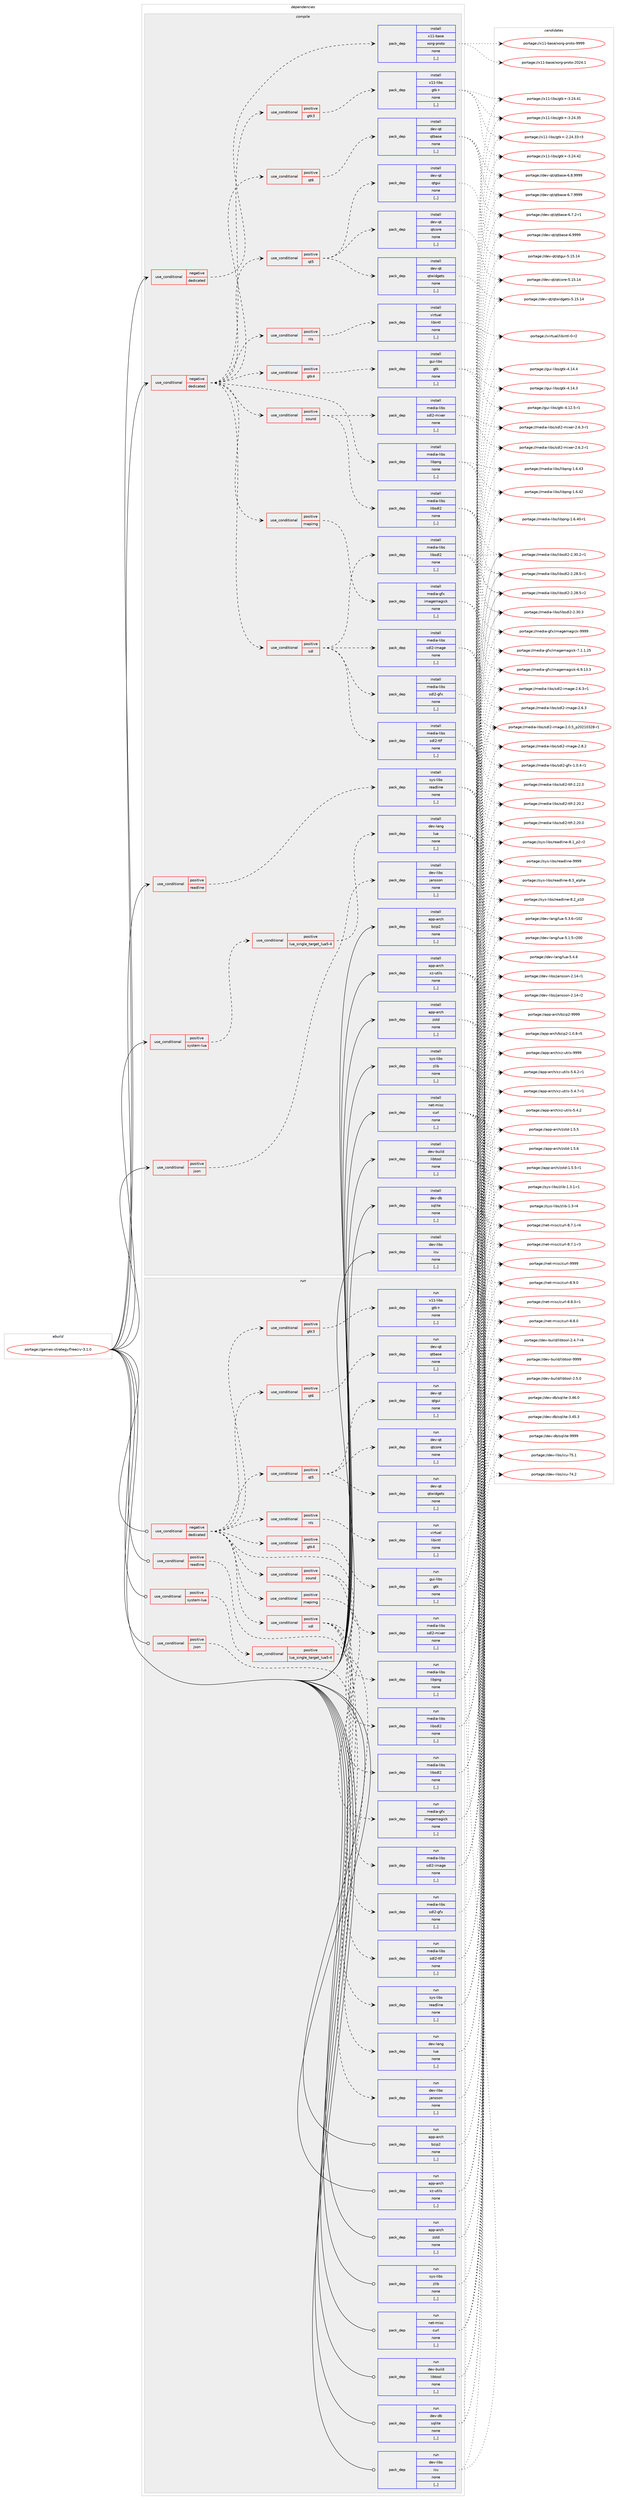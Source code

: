 digraph prolog {

# *************
# Graph options
# *************

newrank=true;
concentrate=true;
compound=true;
graph [rankdir=LR,fontname=Helvetica,fontsize=10,ranksep=1.5];#, ranksep=2.5, nodesep=0.2];
edge  [arrowhead=vee];
node  [fontname=Helvetica,fontsize=10];

# **********
# The ebuild
# **********

subgraph cluster_leftcol {
color=gray;
label=<<i>ebuild</i>>;
id [label="portage://games-strategy/freeciv-3.1.0", color=red, width=4, href="../games-strategy/freeciv-3.1.0.svg"];
}

# ****************
# The dependencies
# ****************

subgraph cluster_midcol {
color=gray;
label=<<i>dependencies</i>>;
subgraph cluster_compile {
fillcolor="#eeeeee";
style=filled;
label=<<i>compile</i>>;
subgraph cond64784 {
dependency234282 [label=<<TABLE BORDER="0" CELLBORDER="1" CELLSPACING="0" CELLPADDING="4"><TR><TD ROWSPAN="3" CELLPADDING="10">use_conditional</TD></TR><TR><TD>negative</TD></TR><TR><TD>dedicated</TD></TR></TABLE>>, shape=none, color=red];
subgraph pack167976 {
dependency234283 [label=<<TABLE BORDER="0" CELLBORDER="1" CELLSPACING="0" CELLPADDING="4" WIDTH="220"><TR><TD ROWSPAN="6" CELLPADDING="30">pack_dep</TD></TR><TR><TD WIDTH="110">install</TD></TR><TR><TD>media-libs</TD></TR><TR><TD>libpng</TD></TR><TR><TD>none</TD></TR><TR><TD>[,,]</TD></TR></TABLE>>, shape=none, color=blue];
}
dependency234282:e -> dependency234283:w [weight=20,style="dashed",arrowhead="vee"];
subgraph cond64785 {
dependency234284 [label=<<TABLE BORDER="0" CELLBORDER="1" CELLSPACING="0" CELLPADDING="4"><TR><TD ROWSPAN="3" CELLPADDING="10">use_conditional</TD></TR><TR><TD>positive</TD></TR><TR><TD>gtk3</TD></TR></TABLE>>, shape=none, color=red];
subgraph pack167977 {
dependency234285 [label=<<TABLE BORDER="0" CELLBORDER="1" CELLSPACING="0" CELLPADDING="4" WIDTH="220"><TR><TD ROWSPAN="6" CELLPADDING="30">pack_dep</TD></TR><TR><TD WIDTH="110">install</TD></TR><TR><TD>x11-libs</TD></TR><TR><TD>gtk+</TD></TR><TR><TD>none</TD></TR><TR><TD>[,,]</TD></TR></TABLE>>, shape=none, color=blue];
}
dependency234284:e -> dependency234285:w [weight=20,style="dashed",arrowhead="vee"];
}
dependency234282:e -> dependency234284:w [weight=20,style="dashed",arrowhead="vee"];
subgraph cond64786 {
dependency234286 [label=<<TABLE BORDER="0" CELLBORDER="1" CELLSPACING="0" CELLPADDING="4"><TR><TD ROWSPAN="3" CELLPADDING="10">use_conditional</TD></TR><TR><TD>positive</TD></TR><TR><TD>gtk4</TD></TR></TABLE>>, shape=none, color=red];
subgraph pack167978 {
dependency234287 [label=<<TABLE BORDER="0" CELLBORDER="1" CELLSPACING="0" CELLPADDING="4" WIDTH="220"><TR><TD ROWSPAN="6" CELLPADDING="30">pack_dep</TD></TR><TR><TD WIDTH="110">install</TD></TR><TR><TD>gui-libs</TD></TR><TR><TD>gtk</TD></TR><TR><TD>none</TD></TR><TR><TD>[,,]</TD></TR></TABLE>>, shape=none, color=blue];
}
dependency234286:e -> dependency234287:w [weight=20,style="dashed",arrowhead="vee"];
}
dependency234282:e -> dependency234286:w [weight=20,style="dashed",arrowhead="vee"];
subgraph cond64787 {
dependency234288 [label=<<TABLE BORDER="0" CELLBORDER="1" CELLSPACING="0" CELLPADDING="4"><TR><TD ROWSPAN="3" CELLPADDING="10">use_conditional</TD></TR><TR><TD>positive</TD></TR><TR><TD>mapimg</TD></TR></TABLE>>, shape=none, color=red];
subgraph pack167979 {
dependency234289 [label=<<TABLE BORDER="0" CELLBORDER="1" CELLSPACING="0" CELLPADDING="4" WIDTH="220"><TR><TD ROWSPAN="6" CELLPADDING="30">pack_dep</TD></TR><TR><TD WIDTH="110">install</TD></TR><TR><TD>media-gfx</TD></TR><TR><TD>imagemagick</TD></TR><TR><TD>none</TD></TR><TR><TD>[,,]</TD></TR></TABLE>>, shape=none, color=blue];
}
dependency234288:e -> dependency234289:w [weight=20,style="dashed",arrowhead="vee"];
}
dependency234282:e -> dependency234288:w [weight=20,style="dashed",arrowhead="vee"];
subgraph cond64788 {
dependency234290 [label=<<TABLE BORDER="0" CELLBORDER="1" CELLSPACING="0" CELLPADDING="4"><TR><TD ROWSPAN="3" CELLPADDING="10">use_conditional</TD></TR><TR><TD>positive</TD></TR><TR><TD>nls</TD></TR></TABLE>>, shape=none, color=red];
subgraph pack167980 {
dependency234291 [label=<<TABLE BORDER="0" CELLBORDER="1" CELLSPACING="0" CELLPADDING="4" WIDTH="220"><TR><TD ROWSPAN="6" CELLPADDING="30">pack_dep</TD></TR><TR><TD WIDTH="110">install</TD></TR><TR><TD>virtual</TD></TR><TR><TD>libintl</TD></TR><TR><TD>none</TD></TR><TR><TD>[,,]</TD></TR></TABLE>>, shape=none, color=blue];
}
dependency234290:e -> dependency234291:w [weight=20,style="dashed",arrowhead="vee"];
}
dependency234282:e -> dependency234290:w [weight=20,style="dashed",arrowhead="vee"];
subgraph cond64789 {
dependency234292 [label=<<TABLE BORDER="0" CELLBORDER="1" CELLSPACING="0" CELLPADDING="4"><TR><TD ROWSPAN="3" CELLPADDING="10">use_conditional</TD></TR><TR><TD>positive</TD></TR><TR><TD>qt5</TD></TR></TABLE>>, shape=none, color=red];
subgraph pack167981 {
dependency234293 [label=<<TABLE BORDER="0" CELLBORDER="1" CELLSPACING="0" CELLPADDING="4" WIDTH="220"><TR><TD ROWSPAN="6" CELLPADDING="30">pack_dep</TD></TR><TR><TD WIDTH="110">install</TD></TR><TR><TD>dev-qt</TD></TR><TR><TD>qtcore</TD></TR><TR><TD>none</TD></TR><TR><TD>[,,]</TD></TR></TABLE>>, shape=none, color=blue];
}
dependency234292:e -> dependency234293:w [weight=20,style="dashed",arrowhead="vee"];
subgraph pack167982 {
dependency234294 [label=<<TABLE BORDER="0" CELLBORDER="1" CELLSPACING="0" CELLPADDING="4" WIDTH="220"><TR><TD ROWSPAN="6" CELLPADDING="30">pack_dep</TD></TR><TR><TD WIDTH="110">install</TD></TR><TR><TD>dev-qt</TD></TR><TR><TD>qtgui</TD></TR><TR><TD>none</TD></TR><TR><TD>[,,]</TD></TR></TABLE>>, shape=none, color=blue];
}
dependency234292:e -> dependency234294:w [weight=20,style="dashed",arrowhead="vee"];
subgraph pack167983 {
dependency234295 [label=<<TABLE BORDER="0" CELLBORDER="1" CELLSPACING="0" CELLPADDING="4" WIDTH="220"><TR><TD ROWSPAN="6" CELLPADDING="30">pack_dep</TD></TR><TR><TD WIDTH="110">install</TD></TR><TR><TD>dev-qt</TD></TR><TR><TD>qtwidgets</TD></TR><TR><TD>none</TD></TR><TR><TD>[,,]</TD></TR></TABLE>>, shape=none, color=blue];
}
dependency234292:e -> dependency234295:w [weight=20,style="dashed",arrowhead="vee"];
}
dependency234282:e -> dependency234292:w [weight=20,style="dashed",arrowhead="vee"];
subgraph cond64790 {
dependency234296 [label=<<TABLE BORDER="0" CELLBORDER="1" CELLSPACING="0" CELLPADDING="4"><TR><TD ROWSPAN="3" CELLPADDING="10">use_conditional</TD></TR><TR><TD>positive</TD></TR><TR><TD>qt6</TD></TR></TABLE>>, shape=none, color=red];
subgraph pack167984 {
dependency234297 [label=<<TABLE BORDER="0" CELLBORDER="1" CELLSPACING="0" CELLPADDING="4" WIDTH="220"><TR><TD ROWSPAN="6" CELLPADDING="30">pack_dep</TD></TR><TR><TD WIDTH="110">install</TD></TR><TR><TD>dev-qt</TD></TR><TR><TD>qtbase</TD></TR><TR><TD>none</TD></TR><TR><TD>[,,]</TD></TR></TABLE>>, shape=none, color=blue];
}
dependency234296:e -> dependency234297:w [weight=20,style="dashed",arrowhead="vee"];
}
dependency234282:e -> dependency234296:w [weight=20,style="dashed",arrowhead="vee"];
subgraph cond64791 {
dependency234298 [label=<<TABLE BORDER="0" CELLBORDER="1" CELLSPACING="0" CELLPADDING="4"><TR><TD ROWSPAN="3" CELLPADDING="10">use_conditional</TD></TR><TR><TD>positive</TD></TR><TR><TD>sdl</TD></TR></TABLE>>, shape=none, color=red];
subgraph pack167985 {
dependency234299 [label=<<TABLE BORDER="0" CELLBORDER="1" CELLSPACING="0" CELLPADDING="4" WIDTH="220"><TR><TD ROWSPAN="6" CELLPADDING="30">pack_dep</TD></TR><TR><TD WIDTH="110">install</TD></TR><TR><TD>media-libs</TD></TR><TR><TD>libsdl2</TD></TR><TR><TD>none</TD></TR><TR><TD>[,,]</TD></TR></TABLE>>, shape=none, color=blue];
}
dependency234298:e -> dependency234299:w [weight=20,style="dashed",arrowhead="vee"];
subgraph pack167986 {
dependency234300 [label=<<TABLE BORDER="0" CELLBORDER="1" CELLSPACING="0" CELLPADDING="4" WIDTH="220"><TR><TD ROWSPAN="6" CELLPADDING="30">pack_dep</TD></TR><TR><TD WIDTH="110">install</TD></TR><TR><TD>media-libs</TD></TR><TR><TD>sdl2-gfx</TD></TR><TR><TD>none</TD></TR><TR><TD>[,,]</TD></TR></TABLE>>, shape=none, color=blue];
}
dependency234298:e -> dependency234300:w [weight=20,style="dashed",arrowhead="vee"];
subgraph pack167987 {
dependency234301 [label=<<TABLE BORDER="0" CELLBORDER="1" CELLSPACING="0" CELLPADDING="4" WIDTH="220"><TR><TD ROWSPAN="6" CELLPADDING="30">pack_dep</TD></TR><TR><TD WIDTH="110">install</TD></TR><TR><TD>media-libs</TD></TR><TR><TD>sdl2-image</TD></TR><TR><TD>none</TD></TR><TR><TD>[,,]</TD></TR></TABLE>>, shape=none, color=blue];
}
dependency234298:e -> dependency234301:w [weight=20,style="dashed",arrowhead="vee"];
subgraph pack167988 {
dependency234302 [label=<<TABLE BORDER="0" CELLBORDER="1" CELLSPACING="0" CELLPADDING="4" WIDTH="220"><TR><TD ROWSPAN="6" CELLPADDING="30">pack_dep</TD></TR><TR><TD WIDTH="110">install</TD></TR><TR><TD>media-libs</TD></TR><TR><TD>sdl2-ttf</TD></TR><TR><TD>none</TD></TR><TR><TD>[,,]</TD></TR></TABLE>>, shape=none, color=blue];
}
dependency234298:e -> dependency234302:w [weight=20,style="dashed",arrowhead="vee"];
}
dependency234282:e -> dependency234298:w [weight=20,style="dashed",arrowhead="vee"];
subgraph cond64792 {
dependency234303 [label=<<TABLE BORDER="0" CELLBORDER="1" CELLSPACING="0" CELLPADDING="4"><TR><TD ROWSPAN="3" CELLPADDING="10">use_conditional</TD></TR><TR><TD>positive</TD></TR><TR><TD>sound</TD></TR></TABLE>>, shape=none, color=red];
subgraph pack167989 {
dependency234304 [label=<<TABLE BORDER="0" CELLBORDER="1" CELLSPACING="0" CELLPADDING="4" WIDTH="220"><TR><TD ROWSPAN="6" CELLPADDING="30">pack_dep</TD></TR><TR><TD WIDTH="110">install</TD></TR><TR><TD>media-libs</TD></TR><TR><TD>libsdl2</TD></TR><TR><TD>none</TD></TR><TR><TD>[,,]</TD></TR></TABLE>>, shape=none, color=blue];
}
dependency234303:e -> dependency234304:w [weight=20,style="dashed",arrowhead="vee"];
subgraph pack167990 {
dependency234305 [label=<<TABLE BORDER="0" CELLBORDER="1" CELLSPACING="0" CELLPADDING="4" WIDTH="220"><TR><TD ROWSPAN="6" CELLPADDING="30">pack_dep</TD></TR><TR><TD WIDTH="110">install</TD></TR><TR><TD>media-libs</TD></TR><TR><TD>sdl2-mixer</TD></TR><TR><TD>none</TD></TR><TR><TD>[,,]</TD></TR></TABLE>>, shape=none, color=blue];
}
dependency234303:e -> dependency234305:w [weight=20,style="dashed",arrowhead="vee"];
}
dependency234282:e -> dependency234303:w [weight=20,style="dashed",arrowhead="vee"];
}
id:e -> dependency234282:w [weight=20,style="solid",arrowhead="vee"];
subgraph cond64793 {
dependency234306 [label=<<TABLE BORDER="0" CELLBORDER="1" CELLSPACING="0" CELLPADDING="4"><TR><TD ROWSPAN="3" CELLPADDING="10">use_conditional</TD></TR><TR><TD>negative</TD></TR><TR><TD>dedicated</TD></TR></TABLE>>, shape=none, color=red];
subgraph pack167991 {
dependency234307 [label=<<TABLE BORDER="0" CELLBORDER="1" CELLSPACING="0" CELLPADDING="4" WIDTH="220"><TR><TD ROWSPAN="6" CELLPADDING="30">pack_dep</TD></TR><TR><TD WIDTH="110">install</TD></TR><TR><TD>x11-base</TD></TR><TR><TD>xorg-proto</TD></TR><TR><TD>none</TD></TR><TR><TD>[,,]</TD></TR></TABLE>>, shape=none, color=blue];
}
dependency234306:e -> dependency234307:w [weight=20,style="dashed",arrowhead="vee"];
}
id:e -> dependency234306:w [weight=20,style="solid",arrowhead="vee"];
subgraph cond64794 {
dependency234308 [label=<<TABLE BORDER="0" CELLBORDER="1" CELLSPACING="0" CELLPADDING="4"><TR><TD ROWSPAN="3" CELLPADDING="10">use_conditional</TD></TR><TR><TD>positive</TD></TR><TR><TD>json</TD></TR></TABLE>>, shape=none, color=red];
subgraph pack167992 {
dependency234309 [label=<<TABLE BORDER="0" CELLBORDER="1" CELLSPACING="0" CELLPADDING="4" WIDTH="220"><TR><TD ROWSPAN="6" CELLPADDING="30">pack_dep</TD></TR><TR><TD WIDTH="110">install</TD></TR><TR><TD>dev-libs</TD></TR><TR><TD>jansson</TD></TR><TR><TD>none</TD></TR><TR><TD>[,,]</TD></TR></TABLE>>, shape=none, color=blue];
}
dependency234308:e -> dependency234309:w [weight=20,style="dashed",arrowhead="vee"];
}
id:e -> dependency234308:w [weight=20,style="solid",arrowhead="vee"];
subgraph cond64795 {
dependency234310 [label=<<TABLE BORDER="0" CELLBORDER="1" CELLSPACING="0" CELLPADDING="4"><TR><TD ROWSPAN="3" CELLPADDING="10">use_conditional</TD></TR><TR><TD>positive</TD></TR><TR><TD>readline</TD></TR></TABLE>>, shape=none, color=red];
subgraph pack167993 {
dependency234311 [label=<<TABLE BORDER="0" CELLBORDER="1" CELLSPACING="0" CELLPADDING="4" WIDTH="220"><TR><TD ROWSPAN="6" CELLPADDING="30">pack_dep</TD></TR><TR><TD WIDTH="110">install</TD></TR><TR><TD>sys-libs</TD></TR><TR><TD>readline</TD></TR><TR><TD>none</TD></TR><TR><TD>[,,]</TD></TR></TABLE>>, shape=none, color=blue];
}
dependency234310:e -> dependency234311:w [weight=20,style="dashed",arrowhead="vee"];
}
id:e -> dependency234310:w [weight=20,style="solid",arrowhead="vee"];
subgraph cond64796 {
dependency234312 [label=<<TABLE BORDER="0" CELLBORDER="1" CELLSPACING="0" CELLPADDING="4"><TR><TD ROWSPAN="3" CELLPADDING="10">use_conditional</TD></TR><TR><TD>positive</TD></TR><TR><TD>system-lua</TD></TR></TABLE>>, shape=none, color=red];
subgraph cond64797 {
dependency234313 [label=<<TABLE BORDER="0" CELLBORDER="1" CELLSPACING="0" CELLPADDING="4"><TR><TD ROWSPAN="3" CELLPADDING="10">use_conditional</TD></TR><TR><TD>positive</TD></TR><TR><TD>lua_single_target_lua5-4</TD></TR></TABLE>>, shape=none, color=red];
subgraph pack167994 {
dependency234314 [label=<<TABLE BORDER="0" CELLBORDER="1" CELLSPACING="0" CELLPADDING="4" WIDTH="220"><TR><TD ROWSPAN="6" CELLPADDING="30">pack_dep</TD></TR><TR><TD WIDTH="110">install</TD></TR><TR><TD>dev-lang</TD></TR><TR><TD>lua</TD></TR><TR><TD>none</TD></TR><TR><TD>[,,]</TD></TR></TABLE>>, shape=none, color=blue];
}
dependency234313:e -> dependency234314:w [weight=20,style="dashed",arrowhead="vee"];
}
dependency234312:e -> dependency234313:w [weight=20,style="dashed",arrowhead="vee"];
}
id:e -> dependency234312:w [weight=20,style="solid",arrowhead="vee"];
subgraph pack167995 {
dependency234315 [label=<<TABLE BORDER="0" CELLBORDER="1" CELLSPACING="0" CELLPADDING="4" WIDTH="220"><TR><TD ROWSPAN="6" CELLPADDING="30">pack_dep</TD></TR><TR><TD WIDTH="110">install</TD></TR><TR><TD>app-arch</TD></TR><TR><TD>bzip2</TD></TR><TR><TD>none</TD></TR><TR><TD>[,,]</TD></TR></TABLE>>, shape=none, color=blue];
}
id:e -> dependency234315:w [weight=20,style="solid",arrowhead="vee"];
subgraph pack167996 {
dependency234316 [label=<<TABLE BORDER="0" CELLBORDER="1" CELLSPACING="0" CELLPADDING="4" WIDTH="220"><TR><TD ROWSPAN="6" CELLPADDING="30">pack_dep</TD></TR><TR><TD WIDTH="110">install</TD></TR><TR><TD>app-arch</TD></TR><TR><TD>xz-utils</TD></TR><TR><TD>none</TD></TR><TR><TD>[,,]</TD></TR></TABLE>>, shape=none, color=blue];
}
id:e -> dependency234316:w [weight=20,style="solid",arrowhead="vee"];
subgraph pack167997 {
dependency234317 [label=<<TABLE BORDER="0" CELLBORDER="1" CELLSPACING="0" CELLPADDING="4" WIDTH="220"><TR><TD ROWSPAN="6" CELLPADDING="30">pack_dep</TD></TR><TR><TD WIDTH="110">install</TD></TR><TR><TD>app-arch</TD></TR><TR><TD>zstd</TD></TR><TR><TD>none</TD></TR><TR><TD>[,,]</TD></TR></TABLE>>, shape=none, color=blue];
}
id:e -> dependency234317:w [weight=20,style="solid",arrowhead="vee"];
subgraph pack167998 {
dependency234318 [label=<<TABLE BORDER="0" CELLBORDER="1" CELLSPACING="0" CELLPADDING="4" WIDTH="220"><TR><TD ROWSPAN="6" CELLPADDING="30">pack_dep</TD></TR><TR><TD WIDTH="110">install</TD></TR><TR><TD>dev-build</TD></TR><TR><TD>libtool</TD></TR><TR><TD>none</TD></TR><TR><TD>[,,]</TD></TR></TABLE>>, shape=none, color=blue];
}
id:e -> dependency234318:w [weight=20,style="solid",arrowhead="vee"];
subgraph pack167999 {
dependency234319 [label=<<TABLE BORDER="0" CELLBORDER="1" CELLSPACING="0" CELLPADDING="4" WIDTH="220"><TR><TD ROWSPAN="6" CELLPADDING="30">pack_dep</TD></TR><TR><TD WIDTH="110">install</TD></TR><TR><TD>dev-db</TD></TR><TR><TD>sqlite</TD></TR><TR><TD>none</TD></TR><TR><TD>[,,]</TD></TR></TABLE>>, shape=none, color=blue];
}
id:e -> dependency234319:w [weight=20,style="solid",arrowhead="vee"];
subgraph pack168000 {
dependency234320 [label=<<TABLE BORDER="0" CELLBORDER="1" CELLSPACING="0" CELLPADDING="4" WIDTH="220"><TR><TD ROWSPAN="6" CELLPADDING="30">pack_dep</TD></TR><TR><TD WIDTH="110">install</TD></TR><TR><TD>dev-libs</TD></TR><TR><TD>icu</TD></TR><TR><TD>none</TD></TR><TR><TD>[,,]</TD></TR></TABLE>>, shape=none, color=blue];
}
id:e -> dependency234320:w [weight=20,style="solid",arrowhead="vee"];
subgraph pack168001 {
dependency234321 [label=<<TABLE BORDER="0" CELLBORDER="1" CELLSPACING="0" CELLPADDING="4" WIDTH="220"><TR><TD ROWSPAN="6" CELLPADDING="30">pack_dep</TD></TR><TR><TD WIDTH="110">install</TD></TR><TR><TD>net-misc</TD></TR><TR><TD>curl</TD></TR><TR><TD>none</TD></TR><TR><TD>[,,]</TD></TR></TABLE>>, shape=none, color=blue];
}
id:e -> dependency234321:w [weight=20,style="solid",arrowhead="vee"];
subgraph pack168002 {
dependency234322 [label=<<TABLE BORDER="0" CELLBORDER="1" CELLSPACING="0" CELLPADDING="4" WIDTH="220"><TR><TD ROWSPAN="6" CELLPADDING="30">pack_dep</TD></TR><TR><TD WIDTH="110">install</TD></TR><TR><TD>sys-libs</TD></TR><TR><TD>zlib</TD></TR><TR><TD>none</TD></TR><TR><TD>[,,]</TD></TR></TABLE>>, shape=none, color=blue];
}
id:e -> dependency234322:w [weight=20,style="solid",arrowhead="vee"];
}
subgraph cluster_compileandrun {
fillcolor="#eeeeee";
style=filled;
label=<<i>compile and run</i>>;
}
subgraph cluster_run {
fillcolor="#eeeeee";
style=filled;
label=<<i>run</i>>;
subgraph cond64798 {
dependency234323 [label=<<TABLE BORDER="0" CELLBORDER="1" CELLSPACING="0" CELLPADDING="4"><TR><TD ROWSPAN="3" CELLPADDING="10">use_conditional</TD></TR><TR><TD>negative</TD></TR><TR><TD>dedicated</TD></TR></TABLE>>, shape=none, color=red];
subgraph pack168003 {
dependency234324 [label=<<TABLE BORDER="0" CELLBORDER="1" CELLSPACING="0" CELLPADDING="4" WIDTH="220"><TR><TD ROWSPAN="6" CELLPADDING="30">pack_dep</TD></TR><TR><TD WIDTH="110">run</TD></TR><TR><TD>media-libs</TD></TR><TR><TD>libpng</TD></TR><TR><TD>none</TD></TR><TR><TD>[,,]</TD></TR></TABLE>>, shape=none, color=blue];
}
dependency234323:e -> dependency234324:w [weight=20,style="dashed",arrowhead="vee"];
subgraph cond64799 {
dependency234325 [label=<<TABLE BORDER="0" CELLBORDER="1" CELLSPACING="0" CELLPADDING="4"><TR><TD ROWSPAN="3" CELLPADDING="10">use_conditional</TD></TR><TR><TD>positive</TD></TR><TR><TD>gtk3</TD></TR></TABLE>>, shape=none, color=red];
subgraph pack168004 {
dependency234326 [label=<<TABLE BORDER="0" CELLBORDER="1" CELLSPACING="0" CELLPADDING="4" WIDTH="220"><TR><TD ROWSPAN="6" CELLPADDING="30">pack_dep</TD></TR><TR><TD WIDTH="110">run</TD></TR><TR><TD>x11-libs</TD></TR><TR><TD>gtk+</TD></TR><TR><TD>none</TD></TR><TR><TD>[,,]</TD></TR></TABLE>>, shape=none, color=blue];
}
dependency234325:e -> dependency234326:w [weight=20,style="dashed",arrowhead="vee"];
}
dependency234323:e -> dependency234325:w [weight=20,style="dashed",arrowhead="vee"];
subgraph cond64800 {
dependency234327 [label=<<TABLE BORDER="0" CELLBORDER="1" CELLSPACING="0" CELLPADDING="4"><TR><TD ROWSPAN="3" CELLPADDING="10">use_conditional</TD></TR><TR><TD>positive</TD></TR><TR><TD>gtk4</TD></TR></TABLE>>, shape=none, color=red];
subgraph pack168005 {
dependency234328 [label=<<TABLE BORDER="0" CELLBORDER="1" CELLSPACING="0" CELLPADDING="4" WIDTH="220"><TR><TD ROWSPAN="6" CELLPADDING="30">pack_dep</TD></TR><TR><TD WIDTH="110">run</TD></TR><TR><TD>gui-libs</TD></TR><TR><TD>gtk</TD></TR><TR><TD>none</TD></TR><TR><TD>[,,]</TD></TR></TABLE>>, shape=none, color=blue];
}
dependency234327:e -> dependency234328:w [weight=20,style="dashed",arrowhead="vee"];
}
dependency234323:e -> dependency234327:w [weight=20,style="dashed",arrowhead="vee"];
subgraph cond64801 {
dependency234329 [label=<<TABLE BORDER="0" CELLBORDER="1" CELLSPACING="0" CELLPADDING="4"><TR><TD ROWSPAN="3" CELLPADDING="10">use_conditional</TD></TR><TR><TD>positive</TD></TR><TR><TD>mapimg</TD></TR></TABLE>>, shape=none, color=red];
subgraph pack168006 {
dependency234330 [label=<<TABLE BORDER="0" CELLBORDER="1" CELLSPACING="0" CELLPADDING="4" WIDTH="220"><TR><TD ROWSPAN="6" CELLPADDING="30">pack_dep</TD></TR><TR><TD WIDTH="110">run</TD></TR><TR><TD>media-gfx</TD></TR><TR><TD>imagemagick</TD></TR><TR><TD>none</TD></TR><TR><TD>[,,]</TD></TR></TABLE>>, shape=none, color=blue];
}
dependency234329:e -> dependency234330:w [weight=20,style="dashed",arrowhead="vee"];
}
dependency234323:e -> dependency234329:w [weight=20,style="dashed",arrowhead="vee"];
subgraph cond64802 {
dependency234331 [label=<<TABLE BORDER="0" CELLBORDER="1" CELLSPACING="0" CELLPADDING="4"><TR><TD ROWSPAN="3" CELLPADDING="10">use_conditional</TD></TR><TR><TD>positive</TD></TR><TR><TD>nls</TD></TR></TABLE>>, shape=none, color=red];
subgraph pack168007 {
dependency234332 [label=<<TABLE BORDER="0" CELLBORDER="1" CELLSPACING="0" CELLPADDING="4" WIDTH="220"><TR><TD ROWSPAN="6" CELLPADDING="30">pack_dep</TD></TR><TR><TD WIDTH="110">run</TD></TR><TR><TD>virtual</TD></TR><TR><TD>libintl</TD></TR><TR><TD>none</TD></TR><TR><TD>[,,]</TD></TR></TABLE>>, shape=none, color=blue];
}
dependency234331:e -> dependency234332:w [weight=20,style="dashed",arrowhead="vee"];
}
dependency234323:e -> dependency234331:w [weight=20,style="dashed",arrowhead="vee"];
subgraph cond64803 {
dependency234333 [label=<<TABLE BORDER="0" CELLBORDER="1" CELLSPACING="0" CELLPADDING="4"><TR><TD ROWSPAN="3" CELLPADDING="10">use_conditional</TD></TR><TR><TD>positive</TD></TR><TR><TD>qt5</TD></TR></TABLE>>, shape=none, color=red];
subgraph pack168008 {
dependency234334 [label=<<TABLE BORDER="0" CELLBORDER="1" CELLSPACING="0" CELLPADDING="4" WIDTH="220"><TR><TD ROWSPAN="6" CELLPADDING="30">pack_dep</TD></TR><TR><TD WIDTH="110">run</TD></TR><TR><TD>dev-qt</TD></TR><TR><TD>qtcore</TD></TR><TR><TD>none</TD></TR><TR><TD>[,,]</TD></TR></TABLE>>, shape=none, color=blue];
}
dependency234333:e -> dependency234334:w [weight=20,style="dashed",arrowhead="vee"];
subgraph pack168009 {
dependency234335 [label=<<TABLE BORDER="0" CELLBORDER="1" CELLSPACING="0" CELLPADDING="4" WIDTH="220"><TR><TD ROWSPAN="6" CELLPADDING="30">pack_dep</TD></TR><TR><TD WIDTH="110">run</TD></TR><TR><TD>dev-qt</TD></TR><TR><TD>qtgui</TD></TR><TR><TD>none</TD></TR><TR><TD>[,,]</TD></TR></TABLE>>, shape=none, color=blue];
}
dependency234333:e -> dependency234335:w [weight=20,style="dashed",arrowhead="vee"];
subgraph pack168010 {
dependency234336 [label=<<TABLE BORDER="0" CELLBORDER="1" CELLSPACING="0" CELLPADDING="4" WIDTH="220"><TR><TD ROWSPAN="6" CELLPADDING="30">pack_dep</TD></TR><TR><TD WIDTH="110">run</TD></TR><TR><TD>dev-qt</TD></TR><TR><TD>qtwidgets</TD></TR><TR><TD>none</TD></TR><TR><TD>[,,]</TD></TR></TABLE>>, shape=none, color=blue];
}
dependency234333:e -> dependency234336:w [weight=20,style="dashed",arrowhead="vee"];
}
dependency234323:e -> dependency234333:w [weight=20,style="dashed",arrowhead="vee"];
subgraph cond64804 {
dependency234337 [label=<<TABLE BORDER="0" CELLBORDER="1" CELLSPACING="0" CELLPADDING="4"><TR><TD ROWSPAN="3" CELLPADDING="10">use_conditional</TD></TR><TR><TD>positive</TD></TR><TR><TD>qt6</TD></TR></TABLE>>, shape=none, color=red];
subgraph pack168011 {
dependency234338 [label=<<TABLE BORDER="0" CELLBORDER="1" CELLSPACING="0" CELLPADDING="4" WIDTH="220"><TR><TD ROWSPAN="6" CELLPADDING="30">pack_dep</TD></TR><TR><TD WIDTH="110">run</TD></TR><TR><TD>dev-qt</TD></TR><TR><TD>qtbase</TD></TR><TR><TD>none</TD></TR><TR><TD>[,,]</TD></TR></TABLE>>, shape=none, color=blue];
}
dependency234337:e -> dependency234338:w [weight=20,style="dashed",arrowhead="vee"];
}
dependency234323:e -> dependency234337:w [weight=20,style="dashed",arrowhead="vee"];
subgraph cond64805 {
dependency234339 [label=<<TABLE BORDER="0" CELLBORDER="1" CELLSPACING="0" CELLPADDING="4"><TR><TD ROWSPAN="3" CELLPADDING="10">use_conditional</TD></TR><TR><TD>positive</TD></TR><TR><TD>sdl</TD></TR></TABLE>>, shape=none, color=red];
subgraph pack168012 {
dependency234340 [label=<<TABLE BORDER="0" CELLBORDER="1" CELLSPACING="0" CELLPADDING="4" WIDTH="220"><TR><TD ROWSPAN="6" CELLPADDING="30">pack_dep</TD></TR><TR><TD WIDTH="110">run</TD></TR><TR><TD>media-libs</TD></TR><TR><TD>libsdl2</TD></TR><TR><TD>none</TD></TR><TR><TD>[,,]</TD></TR></TABLE>>, shape=none, color=blue];
}
dependency234339:e -> dependency234340:w [weight=20,style="dashed",arrowhead="vee"];
subgraph pack168013 {
dependency234341 [label=<<TABLE BORDER="0" CELLBORDER="1" CELLSPACING="0" CELLPADDING="4" WIDTH="220"><TR><TD ROWSPAN="6" CELLPADDING="30">pack_dep</TD></TR><TR><TD WIDTH="110">run</TD></TR><TR><TD>media-libs</TD></TR><TR><TD>sdl2-gfx</TD></TR><TR><TD>none</TD></TR><TR><TD>[,,]</TD></TR></TABLE>>, shape=none, color=blue];
}
dependency234339:e -> dependency234341:w [weight=20,style="dashed",arrowhead="vee"];
subgraph pack168014 {
dependency234342 [label=<<TABLE BORDER="0" CELLBORDER="1" CELLSPACING="0" CELLPADDING="4" WIDTH="220"><TR><TD ROWSPAN="6" CELLPADDING="30">pack_dep</TD></TR><TR><TD WIDTH="110">run</TD></TR><TR><TD>media-libs</TD></TR><TR><TD>sdl2-image</TD></TR><TR><TD>none</TD></TR><TR><TD>[,,]</TD></TR></TABLE>>, shape=none, color=blue];
}
dependency234339:e -> dependency234342:w [weight=20,style="dashed",arrowhead="vee"];
subgraph pack168015 {
dependency234343 [label=<<TABLE BORDER="0" CELLBORDER="1" CELLSPACING="0" CELLPADDING="4" WIDTH="220"><TR><TD ROWSPAN="6" CELLPADDING="30">pack_dep</TD></TR><TR><TD WIDTH="110">run</TD></TR><TR><TD>media-libs</TD></TR><TR><TD>sdl2-ttf</TD></TR><TR><TD>none</TD></TR><TR><TD>[,,]</TD></TR></TABLE>>, shape=none, color=blue];
}
dependency234339:e -> dependency234343:w [weight=20,style="dashed",arrowhead="vee"];
}
dependency234323:e -> dependency234339:w [weight=20,style="dashed",arrowhead="vee"];
subgraph cond64806 {
dependency234344 [label=<<TABLE BORDER="0" CELLBORDER="1" CELLSPACING="0" CELLPADDING="4"><TR><TD ROWSPAN="3" CELLPADDING="10">use_conditional</TD></TR><TR><TD>positive</TD></TR><TR><TD>sound</TD></TR></TABLE>>, shape=none, color=red];
subgraph pack168016 {
dependency234345 [label=<<TABLE BORDER="0" CELLBORDER="1" CELLSPACING="0" CELLPADDING="4" WIDTH="220"><TR><TD ROWSPAN="6" CELLPADDING="30">pack_dep</TD></TR><TR><TD WIDTH="110">run</TD></TR><TR><TD>media-libs</TD></TR><TR><TD>libsdl2</TD></TR><TR><TD>none</TD></TR><TR><TD>[,,]</TD></TR></TABLE>>, shape=none, color=blue];
}
dependency234344:e -> dependency234345:w [weight=20,style="dashed",arrowhead="vee"];
subgraph pack168017 {
dependency234346 [label=<<TABLE BORDER="0" CELLBORDER="1" CELLSPACING="0" CELLPADDING="4" WIDTH="220"><TR><TD ROWSPAN="6" CELLPADDING="30">pack_dep</TD></TR><TR><TD WIDTH="110">run</TD></TR><TR><TD>media-libs</TD></TR><TR><TD>sdl2-mixer</TD></TR><TR><TD>none</TD></TR><TR><TD>[,,]</TD></TR></TABLE>>, shape=none, color=blue];
}
dependency234344:e -> dependency234346:w [weight=20,style="dashed",arrowhead="vee"];
}
dependency234323:e -> dependency234344:w [weight=20,style="dashed",arrowhead="vee"];
}
id:e -> dependency234323:w [weight=20,style="solid",arrowhead="odot"];
subgraph cond64807 {
dependency234347 [label=<<TABLE BORDER="0" CELLBORDER="1" CELLSPACING="0" CELLPADDING="4"><TR><TD ROWSPAN="3" CELLPADDING="10">use_conditional</TD></TR><TR><TD>positive</TD></TR><TR><TD>json</TD></TR></TABLE>>, shape=none, color=red];
subgraph pack168018 {
dependency234348 [label=<<TABLE BORDER="0" CELLBORDER="1" CELLSPACING="0" CELLPADDING="4" WIDTH="220"><TR><TD ROWSPAN="6" CELLPADDING="30">pack_dep</TD></TR><TR><TD WIDTH="110">run</TD></TR><TR><TD>dev-libs</TD></TR><TR><TD>jansson</TD></TR><TR><TD>none</TD></TR><TR><TD>[,,]</TD></TR></TABLE>>, shape=none, color=blue];
}
dependency234347:e -> dependency234348:w [weight=20,style="dashed",arrowhead="vee"];
}
id:e -> dependency234347:w [weight=20,style="solid",arrowhead="odot"];
subgraph cond64808 {
dependency234349 [label=<<TABLE BORDER="0" CELLBORDER="1" CELLSPACING="0" CELLPADDING="4"><TR><TD ROWSPAN="3" CELLPADDING="10">use_conditional</TD></TR><TR><TD>positive</TD></TR><TR><TD>readline</TD></TR></TABLE>>, shape=none, color=red];
subgraph pack168019 {
dependency234350 [label=<<TABLE BORDER="0" CELLBORDER="1" CELLSPACING="0" CELLPADDING="4" WIDTH="220"><TR><TD ROWSPAN="6" CELLPADDING="30">pack_dep</TD></TR><TR><TD WIDTH="110">run</TD></TR><TR><TD>sys-libs</TD></TR><TR><TD>readline</TD></TR><TR><TD>none</TD></TR><TR><TD>[,,]</TD></TR></TABLE>>, shape=none, color=blue];
}
dependency234349:e -> dependency234350:w [weight=20,style="dashed",arrowhead="vee"];
}
id:e -> dependency234349:w [weight=20,style="solid",arrowhead="odot"];
subgraph cond64809 {
dependency234351 [label=<<TABLE BORDER="0" CELLBORDER="1" CELLSPACING="0" CELLPADDING="4"><TR><TD ROWSPAN="3" CELLPADDING="10">use_conditional</TD></TR><TR><TD>positive</TD></TR><TR><TD>system-lua</TD></TR></TABLE>>, shape=none, color=red];
subgraph cond64810 {
dependency234352 [label=<<TABLE BORDER="0" CELLBORDER="1" CELLSPACING="0" CELLPADDING="4"><TR><TD ROWSPAN="3" CELLPADDING="10">use_conditional</TD></TR><TR><TD>positive</TD></TR><TR><TD>lua_single_target_lua5-4</TD></TR></TABLE>>, shape=none, color=red];
subgraph pack168020 {
dependency234353 [label=<<TABLE BORDER="0" CELLBORDER="1" CELLSPACING="0" CELLPADDING="4" WIDTH="220"><TR><TD ROWSPAN="6" CELLPADDING="30">pack_dep</TD></TR><TR><TD WIDTH="110">run</TD></TR><TR><TD>dev-lang</TD></TR><TR><TD>lua</TD></TR><TR><TD>none</TD></TR><TR><TD>[,,]</TD></TR></TABLE>>, shape=none, color=blue];
}
dependency234352:e -> dependency234353:w [weight=20,style="dashed",arrowhead="vee"];
}
dependency234351:e -> dependency234352:w [weight=20,style="dashed",arrowhead="vee"];
}
id:e -> dependency234351:w [weight=20,style="solid",arrowhead="odot"];
subgraph pack168021 {
dependency234354 [label=<<TABLE BORDER="0" CELLBORDER="1" CELLSPACING="0" CELLPADDING="4" WIDTH="220"><TR><TD ROWSPAN="6" CELLPADDING="30">pack_dep</TD></TR><TR><TD WIDTH="110">run</TD></TR><TR><TD>app-arch</TD></TR><TR><TD>bzip2</TD></TR><TR><TD>none</TD></TR><TR><TD>[,,]</TD></TR></TABLE>>, shape=none, color=blue];
}
id:e -> dependency234354:w [weight=20,style="solid",arrowhead="odot"];
subgraph pack168022 {
dependency234355 [label=<<TABLE BORDER="0" CELLBORDER="1" CELLSPACING="0" CELLPADDING="4" WIDTH="220"><TR><TD ROWSPAN="6" CELLPADDING="30">pack_dep</TD></TR><TR><TD WIDTH="110">run</TD></TR><TR><TD>app-arch</TD></TR><TR><TD>xz-utils</TD></TR><TR><TD>none</TD></TR><TR><TD>[,,]</TD></TR></TABLE>>, shape=none, color=blue];
}
id:e -> dependency234355:w [weight=20,style="solid",arrowhead="odot"];
subgraph pack168023 {
dependency234356 [label=<<TABLE BORDER="0" CELLBORDER="1" CELLSPACING="0" CELLPADDING="4" WIDTH="220"><TR><TD ROWSPAN="6" CELLPADDING="30">pack_dep</TD></TR><TR><TD WIDTH="110">run</TD></TR><TR><TD>app-arch</TD></TR><TR><TD>zstd</TD></TR><TR><TD>none</TD></TR><TR><TD>[,,]</TD></TR></TABLE>>, shape=none, color=blue];
}
id:e -> dependency234356:w [weight=20,style="solid",arrowhead="odot"];
subgraph pack168024 {
dependency234357 [label=<<TABLE BORDER="0" CELLBORDER="1" CELLSPACING="0" CELLPADDING="4" WIDTH="220"><TR><TD ROWSPAN="6" CELLPADDING="30">pack_dep</TD></TR><TR><TD WIDTH="110">run</TD></TR><TR><TD>dev-build</TD></TR><TR><TD>libtool</TD></TR><TR><TD>none</TD></TR><TR><TD>[,,]</TD></TR></TABLE>>, shape=none, color=blue];
}
id:e -> dependency234357:w [weight=20,style="solid",arrowhead="odot"];
subgraph pack168025 {
dependency234358 [label=<<TABLE BORDER="0" CELLBORDER="1" CELLSPACING="0" CELLPADDING="4" WIDTH="220"><TR><TD ROWSPAN="6" CELLPADDING="30">pack_dep</TD></TR><TR><TD WIDTH="110">run</TD></TR><TR><TD>dev-db</TD></TR><TR><TD>sqlite</TD></TR><TR><TD>none</TD></TR><TR><TD>[,,]</TD></TR></TABLE>>, shape=none, color=blue];
}
id:e -> dependency234358:w [weight=20,style="solid",arrowhead="odot"];
subgraph pack168026 {
dependency234359 [label=<<TABLE BORDER="0" CELLBORDER="1" CELLSPACING="0" CELLPADDING="4" WIDTH="220"><TR><TD ROWSPAN="6" CELLPADDING="30">pack_dep</TD></TR><TR><TD WIDTH="110">run</TD></TR><TR><TD>dev-libs</TD></TR><TR><TD>icu</TD></TR><TR><TD>none</TD></TR><TR><TD>[,,]</TD></TR></TABLE>>, shape=none, color=blue];
}
id:e -> dependency234359:w [weight=20,style="solid",arrowhead="odot"];
subgraph pack168027 {
dependency234360 [label=<<TABLE BORDER="0" CELLBORDER="1" CELLSPACING="0" CELLPADDING="4" WIDTH="220"><TR><TD ROWSPAN="6" CELLPADDING="30">pack_dep</TD></TR><TR><TD WIDTH="110">run</TD></TR><TR><TD>net-misc</TD></TR><TR><TD>curl</TD></TR><TR><TD>none</TD></TR><TR><TD>[,,]</TD></TR></TABLE>>, shape=none, color=blue];
}
id:e -> dependency234360:w [weight=20,style="solid",arrowhead="odot"];
subgraph pack168028 {
dependency234361 [label=<<TABLE BORDER="0" CELLBORDER="1" CELLSPACING="0" CELLPADDING="4" WIDTH="220"><TR><TD ROWSPAN="6" CELLPADDING="30">pack_dep</TD></TR><TR><TD WIDTH="110">run</TD></TR><TR><TD>sys-libs</TD></TR><TR><TD>zlib</TD></TR><TR><TD>none</TD></TR><TR><TD>[,,]</TD></TR></TABLE>>, shape=none, color=blue];
}
id:e -> dependency234361:w [weight=20,style="solid",arrowhead="odot"];
}
}

# **************
# The candidates
# **************

subgraph cluster_choices {
rank=same;
color=gray;
label=<<i>candidates</i>>;

subgraph choice167976 {
color=black;
nodesep=1;
choice109101100105974510810598115471081059811211010345494654465251 [label="portage://media-libs/libpng-1.6.43", color=red, width=4,href="../media-libs/libpng-1.6.43.svg"];
choice109101100105974510810598115471081059811211010345494654465250 [label="portage://media-libs/libpng-1.6.42", color=red, width=4,href="../media-libs/libpng-1.6.42.svg"];
choice1091011001059745108105981154710810598112110103454946544652484511449 [label="portage://media-libs/libpng-1.6.40-r1", color=red, width=4,href="../media-libs/libpng-1.6.40-r1.svg"];
dependency234283:e -> choice109101100105974510810598115471081059811211010345494654465251:w [style=dotted,weight="100"];
dependency234283:e -> choice109101100105974510810598115471081059811211010345494654465250:w [style=dotted,weight="100"];
dependency234283:e -> choice1091011001059745108105981154710810598112110103454946544652484511449:w [style=dotted,weight="100"];
}
subgraph choice167977 {
color=black;
nodesep=1;
choice1204949451081059811547103116107434551465052465250 [label="portage://x11-libs/gtk+-3.24.42", color=red, width=4,href="../x11-libs/gtk+-3.24.42.svg"];
choice1204949451081059811547103116107434551465052465249 [label="portage://x11-libs/gtk+-3.24.41", color=red, width=4,href="../x11-libs/gtk+-3.24.41.svg"];
choice1204949451081059811547103116107434551465052465153 [label="portage://x11-libs/gtk+-3.24.35", color=red, width=4,href="../x11-libs/gtk+-3.24.35.svg"];
choice12049494510810598115471031161074345504650524651514511451 [label="portage://x11-libs/gtk+-2.24.33-r3", color=red, width=4,href="../x11-libs/gtk+-2.24.33-r3.svg"];
dependency234285:e -> choice1204949451081059811547103116107434551465052465250:w [style=dotted,weight="100"];
dependency234285:e -> choice1204949451081059811547103116107434551465052465249:w [style=dotted,weight="100"];
dependency234285:e -> choice1204949451081059811547103116107434551465052465153:w [style=dotted,weight="100"];
dependency234285:e -> choice12049494510810598115471031161074345504650524651514511451:w [style=dotted,weight="100"];
}
subgraph choice167978 {
color=black;
nodesep=1;
choice10311710545108105981154710311610745524649524652 [label="portage://gui-libs/gtk-4.14.4", color=red, width=4,href="../gui-libs/gtk-4.14.4.svg"];
choice10311710545108105981154710311610745524649524651 [label="portage://gui-libs/gtk-4.14.3", color=red, width=4,href="../gui-libs/gtk-4.14.3.svg"];
choice103117105451081059811547103116107455246495046534511449 [label="portage://gui-libs/gtk-4.12.5-r1", color=red, width=4,href="../gui-libs/gtk-4.12.5-r1.svg"];
dependency234287:e -> choice10311710545108105981154710311610745524649524652:w [style=dotted,weight="100"];
dependency234287:e -> choice10311710545108105981154710311610745524649524651:w [style=dotted,weight="100"];
dependency234287:e -> choice103117105451081059811547103116107455246495046534511449:w [style=dotted,weight="100"];
}
subgraph choice167979 {
color=black;
nodesep=1;
choice1091011001059745103102120471051099710310110997103105991074557575757 [label="portage://media-gfx/imagemagick-9999", color=red, width=4,href="../media-gfx/imagemagick-9999.svg"];
choice109101100105974510310212047105109971031011099710310599107455546494649465053 [label="portage://media-gfx/imagemagick-7.1.1.25", color=red, width=4,href="../media-gfx/imagemagick-7.1.1.25.svg"];
choice109101100105974510310212047105109971031011099710310599107455446574649514651 [label="portage://media-gfx/imagemagick-6.9.13.3", color=red, width=4,href="../media-gfx/imagemagick-6.9.13.3.svg"];
dependency234289:e -> choice1091011001059745103102120471051099710310110997103105991074557575757:w [style=dotted,weight="100"];
dependency234289:e -> choice109101100105974510310212047105109971031011099710310599107455546494649465053:w [style=dotted,weight="100"];
dependency234289:e -> choice109101100105974510310212047105109971031011099710310599107455446574649514651:w [style=dotted,weight="100"];
}
subgraph choice167980 {
color=black;
nodesep=1;
choice11810511411611797108471081059810511011610845484511450 [label="portage://virtual/libintl-0-r2", color=red, width=4,href="../virtual/libintl-0-r2.svg"];
dependency234291:e -> choice11810511411611797108471081059810511011610845484511450:w [style=dotted,weight="100"];
}
subgraph choice167981 {
color=black;
nodesep=1;
choice1001011184511311647113116991111141014553464953464952 [label="portage://dev-qt/qtcore-5.15.14", color=red, width=4,href="../dev-qt/qtcore-5.15.14.svg"];
dependency234293:e -> choice1001011184511311647113116991111141014553464953464952:w [style=dotted,weight="100"];
}
subgraph choice167982 {
color=black;
nodesep=1;
choice10010111845113116471131161031171054553464953464952 [label="portage://dev-qt/qtgui-5.15.14", color=red, width=4,href="../dev-qt/qtgui-5.15.14.svg"];
dependency234294:e -> choice10010111845113116471131161031171054553464953464952:w [style=dotted,weight="100"];
}
subgraph choice167983 {
color=black;
nodesep=1;
choice10010111845113116471131161191051001031011161154553464953464952 [label="portage://dev-qt/qtwidgets-5.15.14", color=red, width=4,href="../dev-qt/qtwidgets-5.15.14.svg"];
dependency234295:e -> choice10010111845113116471131161191051001031011161154553464953464952:w [style=dotted,weight="100"];
}
subgraph choice167984 {
color=black;
nodesep=1;
choice1001011184511311647113116989711510145544657575757 [label="portage://dev-qt/qtbase-6.9999", color=red, width=4,href="../dev-qt/qtbase-6.9999.svg"];
choice10010111845113116471131169897115101455446564657575757 [label="portage://dev-qt/qtbase-6.8.9999", color=red, width=4,href="../dev-qt/qtbase-6.8.9999.svg"];
choice10010111845113116471131169897115101455446554657575757 [label="portage://dev-qt/qtbase-6.7.9999", color=red, width=4,href="../dev-qt/qtbase-6.7.9999.svg"];
choice100101118451131164711311698971151014554465546504511449 [label="portage://dev-qt/qtbase-6.7.2-r1", color=red, width=4,href="../dev-qt/qtbase-6.7.2-r1.svg"];
dependency234297:e -> choice1001011184511311647113116989711510145544657575757:w [style=dotted,weight="100"];
dependency234297:e -> choice10010111845113116471131169897115101455446564657575757:w [style=dotted,weight="100"];
dependency234297:e -> choice10010111845113116471131169897115101455446554657575757:w [style=dotted,weight="100"];
dependency234297:e -> choice100101118451131164711311698971151014554465546504511449:w [style=dotted,weight="100"];
}
subgraph choice167985 {
color=black;
nodesep=1;
choice10910110010597451081059811547108105981151001085045504651484651 [label="portage://media-libs/libsdl2-2.30.3", color=red, width=4,href="../media-libs/libsdl2-2.30.3.svg"];
choice109101100105974510810598115471081059811510010850455046514846504511449 [label="portage://media-libs/libsdl2-2.30.2-r1", color=red, width=4,href="../media-libs/libsdl2-2.30.2-r1.svg"];
choice109101100105974510810598115471081059811510010850455046505646534511450 [label="portage://media-libs/libsdl2-2.28.5-r2", color=red, width=4,href="../media-libs/libsdl2-2.28.5-r2.svg"];
choice109101100105974510810598115471081059811510010850455046505646534511449 [label="portage://media-libs/libsdl2-2.28.5-r1", color=red, width=4,href="../media-libs/libsdl2-2.28.5-r1.svg"];
dependency234299:e -> choice10910110010597451081059811547108105981151001085045504651484651:w [style=dotted,weight="100"];
dependency234299:e -> choice109101100105974510810598115471081059811510010850455046514846504511449:w [style=dotted,weight="100"];
dependency234299:e -> choice109101100105974510810598115471081059811510010850455046505646534511450:w [style=dotted,weight="100"];
dependency234299:e -> choice109101100105974510810598115471081059811510010850455046505646534511449:w [style=dotted,weight="100"];
}
subgraph choice167986 {
color=black;
nodesep=1;
choice1091011001059745108105981154711510010850451031021204549464846524511449 [label="portage://media-libs/sdl2-gfx-1.0.4-r1", color=red, width=4,href="../media-libs/sdl2-gfx-1.0.4-r1.svg"];
dependency234300:e -> choice1091011001059745108105981154711510010850451031021204549464846524511449:w [style=dotted,weight="100"];
}
subgraph choice167987 {
color=black;
nodesep=1;
choice10910110010597451081059811547115100108504510510997103101455046564650 [label="portage://media-libs/sdl2-image-2.8.2", color=red, width=4,href="../media-libs/sdl2-image-2.8.2.svg"];
choice109101100105974510810598115471151001085045105109971031014550465446514511449 [label="portage://media-libs/sdl2-image-2.6.3-r1", color=red, width=4,href="../media-libs/sdl2-image-2.6.3-r1.svg"];
choice10910110010597451081059811547115100108504510510997103101455046544651 [label="portage://media-libs/sdl2-image-2.6.3", color=red, width=4,href="../media-libs/sdl2-image-2.6.3.svg"];
choice109101100105974510810598115471151001085045105109971031014550464846539511250485049485150564511449 [label="portage://media-libs/sdl2-image-2.0.5_p20210328-r1", color=red, width=4,href="../media-libs/sdl2-image-2.0.5_p20210328-r1.svg"];
dependency234301:e -> choice10910110010597451081059811547115100108504510510997103101455046564650:w [style=dotted,weight="100"];
dependency234301:e -> choice109101100105974510810598115471151001085045105109971031014550465446514511449:w [style=dotted,weight="100"];
dependency234301:e -> choice10910110010597451081059811547115100108504510510997103101455046544651:w [style=dotted,weight="100"];
dependency234301:e -> choice109101100105974510810598115471151001085045105109971031014550464846539511250485049485150564511449:w [style=dotted,weight="100"];
}
subgraph choice167988 {
color=black;
nodesep=1;
choice10910110010597451081059811547115100108504511611610245504650504648 [label="portage://media-libs/sdl2-ttf-2.22.0", color=red, width=4,href="../media-libs/sdl2-ttf-2.22.0.svg"];
choice10910110010597451081059811547115100108504511611610245504650484650 [label="portage://media-libs/sdl2-ttf-2.20.2", color=red, width=4,href="../media-libs/sdl2-ttf-2.20.2.svg"];
choice10910110010597451081059811547115100108504511611610245504650484648 [label="portage://media-libs/sdl2-ttf-2.20.0", color=red, width=4,href="../media-libs/sdl2-ttf-2.20.0.svg"];
dependency234302:e -> choice10910110010597451081059811547115100108504511611610245504650504648:w [style=dotted,weight="100"];
dependency234302:e -> choice10910110010597451081059811547115100108504511611610245504650484650:w [style=dotted,weight="100"];
dependency234302:e -> choice10910110010597451081059811547115100108504511611610245504650484648:w [style=dotted,weight="100"];
}
subgraph choice167989 {
color=black;
nodesep=1;
choice10910110010597451081059811547108105981151001085045504651484651 [label="portage://media-libs/libsdl2-2.30.3", color=red, width=4,href="../media-libs/libsdl2-2.30.3.svg"];
choice109101100105974510810598115471081059811510010850455046514846504511449 [label="portage://media-libs/libsdl2-2.30.2-r1", color=red, width=4,href="../media-libs/libsdl2-2.30.2-r1.svg"];
choice109101100105974510810598115471081059811510010850455046505646534511450 [label="portage://media-libs/libsdl2-2.28.5-r2", color=red, width=4,href="../media-libs/libsdl2-2.28.5-r2.svg"];
choice109101100105974510810598115471081059811510010850455046505646534511449 [label="portage://media-libs/libsdl2-2.28.5-r1", color=red, width=4,href="../media-libs/libsdl2-2.28.5-r1.svg"];
dependency234304:e -> choice10910110010597451081059811547108105981151001085045504651484651:w [style=dotted,weight="100"];
dependency234304:e -> choice109101100105974510810598115471081059811510010850455046514846504511449:w [style=dotted,weight="100"];
dependency234304:e -> choice109101100105974510810598115471081059811510010850455046505646534511450:w [style=dotted,weight="100"];
dependency234304:e -> choice109101100105974510810598115471081059811510010850455046505646534511449:w [style=dotted,weight="100"];
}
subgraph choice167990 {
color=black;
nodesep=1;
choice1091011001059745108105981154711510010850451091051201011144550465446514511449 [label="portage://media-libs/sdl2-mixer-2.6.3-r1", color=red, width=4,href="../media-libs/sdl2-mixer-2.6.3-r1.svg"];
choice1091011001059745108105981154711510010850451091051201011144550465446504511449 [label="portage://media-libs/sdl2-mixer-2.6.2-r1", color=red, width=4,href="../media-libs/sdl2-mixer-2.6.2-r1.svg"];
dependency234305:e -> choice1091011001059745108105981154711510010850451091051201011144550465446514511449:w [style=dotted,weight="100"];
dependency234305:e -> choice1091011001059745108105981154711510010850451091051201011144550465446504511449:w [style=dotted,weight="100"];
}
subgraph choice167991 {
color=black;
nodesep=1;
choice120494945989711510147120111114103451121141111161114557575757 [label="portage://x11-base/xorg-proto-9999", color=red, width=4,href="../x11-base/xorg-proto-9999.svg"];
choice1204949459897115101471201111141034511211411111611145504850524649 [label="portage://x11-base/xorg-proto-2024.1", color=red, width=4,href="../x11-base/xorg-proto-2024.1.svg"];
dependency234307:e -> choice120494945989711510147120111114103451121141111161114557575757:w [style=dotted,weight="100"];
dependency234307:e -> choice1204949459897115101471201111141034511211411111611145504850524649:w [style=dotted,weight="100"];
}
subgraph choice167992 {
color=black;
nodesep=1;
choice1001011184510810598115471069711011511511111045504649524511450 [label="portage://dev-libs/jansson-2.14-r2", color=red, width=4,href="../dev-libs/jansson-2.14-r2.svg"];
choice1001011184510810598115471069711011511511111045504649524511449 [label="portage://dev-libs/jansson-2.14-r1", color=red, width=4,href="../dev-libs/jansson-2.14-r1.svg"];
dependency234309:e -> choice1001011184510810598115471069711011511511111045504649524511450:w [style=dotted,weight="100"];
dependency234309:e -> choice1001011184510810598115471069711011511511111045504649524511449:w [style=dotted,weight="100"];
}
subgraph choice167993 {
color=black;
nodesep=1;
choice115121115451081059811547114101971001081051101014557575757 [label="portage://sys-libs/readline-9999", color=red, width=4,href="../sys-libs/readline-9999.svg"];
choice1151211154510810598115471141019710010810511010145564651959710811210497 [label="portage://sys-libs/readline-8.3_alpha", color=red, width=4,href="../sys-libs/readline-8.3_alpha.svg"];
choice1151211154510810598115471141019710010810511010145564650951124948 [label="portage://sys-libs/readline-8.2_p10", color=red, width=4,href="../sys-libs/readline-8.2_p10.svg"];
choice115121115451081059811547114101971001081051101014556464995112504511450 [label="portage://sys-libs/readline-8.1_p2-r2", color=red, width=4,href="../sys-libs/readline-8.1_p2-r2.svg"];
dependency234311:e -> choice115121115451081059811547114101971001081051101014557575757:w [style=dotted,weight="100"];
dependency234311:e -> choice1151211154510810598115471141019710010810511010145564651959710811210497:w [style=dotted,weight="100"];
dependency234311:e -> choice1151211154510810598115471141019710010810511010145564650951124948:w [style=dotted,weight="100"];
dependency234311:e -> choice115121115451081059811547114101971001081051101014556464995112504511450:w [style=dotted,weight="100"];
}
subgraph choice167994 {
color=black;
nodesep=1;
choice10010111845108971101034710811797455346524654 [label="portage://dev-lang/lua-5.4.6", color=red, width=4,href="../dev-lang/lua-5.4.6.svg"];
choice1001011184510897110103471081179745534651465445114494850 [label="portage://dev-lang/lua-5.3.6-r102", color=red, width=4,href="../dev-lang/lua-5.3.6-r102.svg"];
choice1001011184510897110103471081179745534649465345114504848 [label="portage://dev-lang/lua-5.1.5-r200", color=red, width=4,href="../dev-lang/lua-5.1.5-r200.svg"];
dependency234314:e -> choice10010111845108971101034710811797455346524654:w [style=dotted,weight="100"];
dependency234314:e -> choice1001011184510897110103471081179745534651465445114494850:w [style=dotted,weight="100"];
dependency234314:e -> choice1001011184510897110103471081179745534649465345114504848:w [style=dotted,weight="100"];
}
subgraph choice167995 {
color=black;
nodesep=1;
choice971121124597114991044798122105112504557575757 [label="portage://app-arch/bzip2-9999", color=red, width=4,href="../app-arch/bzip2-9999.svg"];
choice971121124597114991044798122105112504549464846564511453 [label="portage://app-arch/bzip2-1.0.8-r5", color=red, width=4,href="../app-arch/bzip2-1.0.8-r5.svg"];
dependency234315:e -> choice971121124597114991044798122105112504557575757:w [style=dotted,weight="100"];
dependency234315:e -> choice971121124597114991044798122105112504549464846564511453:w [style=dotted,weight="100"];
}
subgraph choice167996 {
color=black;
nodesep=1;
choice9711211245971149910447120122451171161051081154557575757 [label="portage://app-arch/xz-utils-9999", color=red, width=4,href="../app-arch/xz-utils-9999.svg"];
choice9711211245971149910447120122451171161051081154553465446504511449 [label="portage://app-arch/xz-utils-5.6.2-r1", color=red, width=4,href="../app-arch/xz-utils-5.6.2-r1.svg"];
choice9711211245971149910447120122451171161051081154553465246554511449 [label="portage://app-arch/xz-utils-5.4.7-r1", color=red, width=4,href="../app-arch/xz-utils-5.4.7-r1.svg"];
choice971121124597114991044712012245117116105108115455346524650 [label="portage://app-arch/xz-utils-5.4.2", color=red, width=4,href="../app-arch/xz-utils-5.4.2.svg"];
dependency234316:e -> choice9711211245971149910447120122451171161051081154557575757:w [style=dotted,weight="100"];
dependency234316:e -> choice9711211245971149910447120122451171161051081154553465446504511449:w [style=dotted,weight="100"];
dependency234316:e -> choice9711211245971149910447120122451171161051081154553465246554511449:w [style=dotted,weight="100"];
dependency234316:e -> choice971121124597114991044712012245117116105108115455346524650:w [style=dotted,weight="100"];
}
subgraph choice167997 {
color=black;
nodesep=1;
choice9711211245971149910447122115116100454946534654 [label="portage://app-arch/zstd-1.5.6", color=red, width=4,href="../app-arch/zstd-1.5.6.svg"];
choice97112112459711499104471221151161004549465346534511449 [label="portage://app-arch/zstd-1.5.5-r1", color=red, width=4,href="../app-arch/zstd-1.5.5-r1.svg"];
choice9711211245971149910447122115116100454946534653 [label="portage://app-arch/zstd-1.5.5", color=red, width=4,href="../app-arch/zstd-1.5.5.svg"];
dependency234317:e -> choice9711211245971149910447122115116100454946534654:w [style=dotted,weight="100"];
dependency234317:e -> choice97112112459711499104471221151161004549465346534511449:w [style=dotted,weight="100"];
dependency234317:e -> choice9711211245971149910447122115116100454946534653:w [style=dotted,weight="100"];
}
subgraph choice167998 {
color=black;
nodesep=1;
choice100101118459811710510810047108105981161111111084557575757 [label="portage://dev-build/libtool-9999", color=red, width=4,href="../dev-build/libtool-9999.svg"];
choice10010111845981171051081004710810598116111111108455046534648 [label="portage://dev-build/libtool-2.5.0", color=red, width=4,href="../dev-build/libtool-2.5.0.svg"];
choice100101118459811710510810047108105981161111111084550465246554511452 [label="portage://dev-build/libtool-2.4.7-r4", color=red, width=4,href="../dev-build/libtool-2.4.7-r4.svg"];
dependency234318:e -> choice100101118459811710510810047108105981161111111084557575757:w [style=dotted,weight="100"];
dependency234318:e -> choice10010111845981171051081004710810598116111111108455046534648:w [style=dotted,weight="100"];
dependency234318:e -> choice100101118459811710510810047108105981161111111084550465246554511452:w [style=dotted,weight="100"];
}
subgraph choice167999 {
color=black;
nodesep=1;
choice1001011184510098471151131081051161014557575757 [label="portage://dev-db/sqlite-9999", color=red, width=4,href="../dev-db/sqlite-9999.svg"];
choice10010111845100984711511310810511610145514652544648 [label="portage://dev-db/sqlite-3.46.0", color=red, width=4,href="../dev-db/sqlite-3.46.0.svg"];
choice10010111845100984711511310810511610145514652534651 [label="portage://dev-db/sqlite-3.45.3", color=red, width=4,href="../dev-db/sqlite-3.45.3.svg"];
dependency234319:e -> choice1001011184510098471151131081051161014557575757:w [style=dotted,weight="100"];
dependency234319:e -> choice10010111845100984711511310810511610145514652544648:w [style=dotted,weight="100"];
dependency234319:e -> choice10010111845100984711511310810511610145514652534651:w [style=dotted,weight="100"];
}
subgraph choice168000 {
color=black;
nodesep=1;
choice100101118451081059811547105991174555534649 [label="portage://dev-libs/icu-75.1", color=red, width=4,href="../dev-libs/icu-75.1.svg"];
choice100101118451081059811547105991174555524650 [label="portage://dev-libs/icu-74.2", color=red, width=4,href="../dev-libs/icu-74.2.svg"];
dependency234320:e -> choice100101118451081059811547105991174555534649:w [style=dotted,weight="100"];
dependency234320:e -> choice100101118451081059811547105991174555524650:w [style=dotted,weight="100"];
}
subgraph choice168001 {
color=black;
nodesep=1;
choice110101116451091051159947991171141084557575757 [label="portage://net-misc/curl-9999", color=red, width=4,href="../net-misc/curl-9999.svg"];
choice11010111645109105115994799117114108455646574648 [label="portage://net-misc/curl-8.9.0", color=red, width=4,href="../net-misc/curl-8.9.0.svg"];
choice110101116451091051159947991171141084556465646484511449 [label="portage://net-misc/curl-8.8.0-r1", color=red, width=4,href="../net-misc/curl-8.8.0-r1.svg"];
choice11010111645109105115994799117114108455646564648 [label="portage://net-misc/curl-8.8.0", color=red, width=4,href="../net-misc/curl-8.8.0.svg"];
choice110101116451091051159947991171141084556465546494511452 [label="portage://net-misc/curl-8.7.1-r4", color=red, width=4,href="../net-misc/curl-8.7.1-r4.svg"];
choice110101116451091051159947991171141084556465546494511451 [label="portage://net-misc/curl-8.7.1-r3", color=red, width=4,href="../net-misc/curl-8.7.1-r3.svg"];
dependency234321:e -> choice110101116451091051159947991171141084557575757:w [style=dotted,weight="100"];
dependency234321:e -> choice11010111645109105115994799117114108455646574648:w [style=dotted,weight="100"];
dependency234321:e -> choice110101116451091051159947991171141084556465646484511449:w [style=dotted,weight="100"];
dependency234321:e -> choice11010111645109105115994799117114108455646564648:w [style=dotted,weight="100"];
dependency234321:e -> choice110101116451091051159947991171141084556465546494511452:w [style=dotted,weight="100"];
dependency234321:e -> choice110101116451091051159947991171141084556465546494511451:w [style=dotted,weight="100"];
}
subgraph choice168002 {
color=black;
nodesep=1;
choice115121115451081059811547122108105984549465146494511449 [label="portage://sys-libs/zlib-1.3.1-r1", color=red, width=4,href="../sys-libs/zlib-1.3.1-r1.svg"];
choice11512111545108105981154712210810598454946514511452 [label="portage://sys-libs/zlib-1.3-r4", color=red, width=4,href="../sys-libs/zlib-1.3-r4.svg"];
dependency234322:e -> choice115121115451081059811547122108105984549465146494511449:w [style=dotted,weight="100"];
dependency234322:e -> choice11512111545108105981154712210810598454946514511452:w [style=dotted,weight="100"];
}
subgraph choice168003 {
color=black;
nodesep=1;
choice109101100105974510810598115471081059811211010345494654465251 [label="portage://media-libs/libpng-1.6.43", color=red, width=4,href="../media-libs/libpng-1.6.43.svg"];
choice109101100105974510810598115471081059811211010345494654465250 [label="portage://media-libs/libpng-1.6.42", color=red, width=4,href="../media-libs/libpng-1.6.42.svg"];
choice1091011001059745108105981154710810598112110103454946544652484511449 [label="portage://media-libs/libpng-1.6.40-r1", color=red, width=4,href="../media-libs/libpng-1.6.40-r1.svg"];
dependency234324:e -> choice109101100105974510810598115471081059811211010345494654465251:w [style=dotted,weight="100"];
dependency234324:e -> choice109101100105974510810598115471081059811211010345494654465250:w [style=dotted,weight="100"];
dependency234324:e -> choice1091011001059745108105981154710810598112110103454946544652484511449:w [style=dotted,weight="100"];
}
subgraph choice168004 {
color=black;
nodesep=1;
choice1204949451081059811547103116107434551465052465250 [label="portage://x11-libs/gtk+-3.24.42", color=red, width=4,href="../x11-libs/gtk+-3.24.42.svg"];
choice1204949451081059811547103116107434551465052465249 [label="portage://x11-libs/gtk+-3.24.41", color=red, width=4,href="../x11-libs/gtk+-3.24.41.svg"];
choice1204949451081059811547103116107434551465052465153 [label="portage://x11-libs/gtk+-3.24.35", color=red, width=4,href="../x11-libs/gtk+-3.24.35.svg"];
choice12049494510810598115471031161074345504650524651514511451 [label="portage://x11-libs/gtk+-2.24.33-r3", color=red, width=4,href="../x11-libs/gtk+-2.24.33-r3.svg"];
dependency234326:e -> choice1204949451081059811547103116107434551465052465250:w [style=dotted,weight="100"];
dependency234326:e -> choice1204949451081059811547103116107434551465052465249:w [style=dotted,weight="100"];
dependency234326:e -> choice1204949451081059811547103116107434551465052465153:w [style=dotted,weight="100"];
dependency234326:e -> choice12049494510810598115471031161074345504650524651514511451:w [style=dotted,weight="100"];
}
subgraph choice168005 {
color=black;
nodesep=1;
choice10311710545108105981154710311610745524649524652 [label="portage://gui-libs/gtk-4.14.4", color=red, width=4,href="../gui-libs/gtk-4.14.4.svg"];
choice10311710545108105981154710311610745524649524651 [label="portage://gui-libs/gtk-4.14.3", color=red, width=4,href="../gui-libs/gtk-4.14.3.svg"];
choice103117105451081059811547103116107455246495046534511449 [label="portage://gui-libs/gtk-4.12.5-r1", color=red, width=4,href="../gui-libs/gtk-4.12.5-r1.svg"];
dependency234328:e -> choice10311710545108105981154710311610745524649524652:w [style=dotted,weight="100"];
dependency234328:e -> choice10311710545108105981154710311610745524649524651:w [style=dotted,weight="100"];
dependency234328:e -> choice103117105451081059811547103116107455246495046534511449:w [style=dotted,weight="100"];
}
subgraph choice168006 {
color=black;
nodesep=1;
choice1091011001059745103102120471051099710310110997103105991074557575757 [label="portage://media-gfx/imagemagick-9999", color=red, width=4,href="../media-gfx/imagemagick-9999.svg"];
choice109101100105974510310212047105109971031011099710310599107455546494649465053 [label="portage://media-gfx/imagemagick-7.1.1.25", color=red, width=4,href="../media-gfx/imagemagick-7.1.1.25.svg"];
choice109101100105974510310212047105109971031011099710310599107455446574649514651 [label="portage://media-gfx/imagemagick-6.9.13.3", color=red, width=4,href="../media-gfx/imagemagick-6.9.13.3.svg"];
dependency234330:e -> choice1091011001059745103102120471051099710310110997103105991074557575757:w [style=dotted,weight="100"];
dependency234330:e -> choice109101100105974510310212047105109971031011099710310599107455546494649465053:w [style=dotted,weight="100"];
dependency234330:e -> choice109101100105974510310212047105109971031011099710310599107455446574649514651:w [style=dotted,weight="100"];
}
subgraph choice168007 {
color=black;
nodesep=1;
choice11810511411611797108471081059810511011610845484511450 [label="portage://virtual/libintl-0-r2", color=red, width=4,href="../virtual/libintl-0-r2.svg"];
dependency234332:e -> choice11810511411611797108471081059810511011610845484511450:w [style=dotted,weight="100"];
}
subgraph choice168008 {
color=black;
nodesep=1;
choice1001011184511311647113116991111141014553464953464952 [label="portage://dev-qt/qtcore-5.15.14", color=red, width=4,href="../dev-qt/qtcore-5.15.14.svg"];
dependency234334:e -> choice1001011184511311647113116991111141014553464953464952:w [style=dotted,weight="100"];
}
subgraph choice168009 {
color=black;
nodesep=1;
choice10010111845113116471131161031171054553464953464952 [label="portage://dev-qt/qtgui-5.15.14", color=red, width=4,href="../dev-qt/qtgui-5.15.14.svg"];
dependency234335:e -> choice10010111845113116471131161031171054553464953464952:w [style=dotted,weight="100"];
}
subgraph choice168010 {
color=black;
nodesep=1;
choice10010111845113116471131161191051001031011161154553464953464952 [label="portage://dev-qt/qtwidgets-5.15.14", color=red, width=4,href="../dev-qt/qtwidgets-5.15.14.svg"];
dependency234336:e -> choice10010111845113116471131161191051001031011161154553464953464952:w [style=dotted,weight="100"];
}
subgraph choice168011 {
color=black;
nodesep=1;
choice1001011184511311647113116989711510145544657575757 [label="portage://dev-qt/qtbase-6.9999", color=red, width=4,href="../dev-qt/qtbase-6.9999.svg"];
choice10010111845113116471131169897115101455446564657575757 [label="portage://dev-qt/qtbase-6.8.9999", color=red, width=4,href="../dev-qt/qtbase-6.8.9999.svg"];
choice10010111845113116471131169897115101455446554657575757 [label="portage://dev-qt/qtbase-6.7.9999", color=red, width=4,href="../dev-qt/qtbase-6.7.9999.svg"];
choice100101118451131164711311698971151014554465546504511449 [label="portage://dev-qt/qtbase-6.7.2-r1", color=red, width=4,href="../dev-qt/qtbase-6.7.2-r1.svg"];
dependency234338:e -> choice1001011184511311647113116989711510145544657575757:w [style=dotted,weight="100"];
dependency234338:e -> choice10010111845113116471131169897115101455446564657575757:w [style=dotted,weight="100"];
dependency234338:e -> choice10010111845113116471131169897115101455446554657575757:w [style=dotted,weight="100"];
dependency234338:e -> choice100101118451131164711311698971151014554465546504511449:w [style=dotted,weight="100"];
}
subgraph choice168012 {
color=black;
nodesep=1;
choice10910110010597451081059811547108105981151001085045504651484651 [label="portage://media-libs/libsdl2-2.30.3", color=red, width=4,href="../media-libs/libsdl2-2.30.3.svg"];
choice109101100105974510810598115471081059811510010850455046514846504511449 [label="portage://media-libs/libsdl2-2.30.2-r1", color=red, width=4,href="../media-libs/libsdl2-2.30.2-r1.svg"];
choice109101100105974510810598115471081059811510010850455046505646534511450 [label="portage://media-libs/libsdl2-2.28.5-r2", color=red, width=4,href="../media-libs/libsdl2-2.28.5-r2.svg"];
choice109101100105974510810598115471081059811510010850455046505646534511449 [label="portage://media-libs/libsdl2-2.28.5-r1", color=red, width=4,href="../media-libs/libsdl2-2.28.5-r1.svg"];
dependency234340:e -> choice10910110010597451081059811547108105981151001085045504651484651:w [style=dotted,weight="100"];
dependency234340:e -> choice109101100105974510810598115471081059811510010850455046514846504511449:w [style=dotted,weight="100"];
dependency234340:e -> choice109101100105974510810598115471081059811510010850455046505646534511450:w [style=dotted,weight="100"];
dependency234340:e -> choice109101100105974510810598115471081059811510010850455046505646534511449:w [style=dotted,weight="100"];
}
subgraph choice168013 {
color=black;
nodesep=1;
choice1091011001059745108105981154711510010850451031021204549464846524511449 [label="portage://media-libs/sdl2-gfx-1.0.4-r1", color=red, width=4,href="../media-libs/sdl2-gfx-1.0.4-r1.svg"];
dependency234341:e -> choice1091011001059745108105981154711510010850451031021204549464846524511449:w [style=dotted,weight="100"];
}
subgraph choice168014 {
color=black;
nodesep=1;
choice10910110010597451081059811547115100108504510510997103101455046564650 [label="portage://media-libs/sdl2-image-2.8.2", color=red, width=4,href="../media-libs/sdl2-image-2.8.2.svg"];
choice109101100105974510810598115471151001085045105109971031014550465446514511449 [label="portage://media-libs/sdl2-image-2.6.3-r1", color=red, width=4,href="../media-libs/sdl2-image-2.6.3-r1.svg"];
choice10910110010597451081059811547115100108504510510997103101455046544651 [label="portage://media-libs/sdl2-image-2.6.3", color=red, width=4,href="../media-libs/sdl2-image-2.6.3.svg"];
choice109101100105974510810598115471151001085045105109971031014550464846539511250485049485150564511449 [label="portage://media-libs/sdl2-image-2.0.5_p20210328-r1", color=red, width=4,href="../media-libs/sdl2-image-2.0.5_p20210328-r1.svg"];
dependency234342:e -> choice10910110010597451081059811547115100108504510510997103101455046564650:w [style=dotted,weight="100"];
dependency234342:e -> choice109101100105974510810598115471151001085045105109971031014550465446514511449:w [style=dotted,weight="100"];
dependency234342:e -> choice10910110010597451081059811547115100108504510510997103101455046544651:w [style=dotted,weight="100"];
dependency234342:e -> choice109101100105974510810598115471151001085045105109971031014550464846539511250485049485150564511449:w [style=dotted,weight="100"];
}
subgraph choice168015 {
color=black;
nodesep=1;
choice10910110010597451081059811547115100108504511611610245504650504648 [label="portage://media-libs/sdl2-ttf-2.22.0", color=red, width=4,href="../media-libs/sdl2-ttf-2.22.0.svg"];
choice10910110010597451081059811547115100108504511611610245504650484650 [label="portage://media-libs/sdl2-ttf-2.20.2", color=red, width=4,href="../media-libs/sdl2-ttf-2.20.2.svg"];
choice10910110010597451081059811547115100108504511611610245504650484648 [label="portage://media-libs/sdl2-ttf-2.20.0", color=red, width=4,href="../media-libs/sdl2-ttf-2.20.0.svg"];
dependency234343:e -> choice10910110010597451081059811547115100108504511611610245504650504648:w [style=dotted,weight="100"];
dependency234343:e -> choice10910110010597451081059811547115100108504511611610245504650484650:w [style=dotted,weight="100"];
dependency234343:e -> choice10910110010597451081059811547115100108504511611610245504650484648:w [style=dotted,weight="100"];
}
subgraph choice168016 {
color=black;
nodesep=1;
choice10910110010597451081059811547108105981151001085045504651484651 [label="portage://media-libs/libsdl2-2.30.3", color=red, width=4,href="../media-libs/libsdl2-2.30.3.svg"];
choice109101100105974510810598115471081059811510010850455046514846504511449 [label="portage://media-libs/libsdl2-2.30.2-r1", color=red, width=4,href="../media-libs/libsdl2-2.30.2-r1.svg"];
choice109101100105974510810598115471081059811510010850455046505646534511450 [label="portage://media-libs/libsdl2-2.28.5-r2", color=red, width=4,href="../media-libs/libsdl2-2.28.5-r2.svg"];
choice109101100105974510810598115471081059811510010850455046505646534511449 [label="portage://media-libs/libsdl2-2.28.5-r1", color=red, width=4,href="../media-libs/libsdl2-2.28.5-r1.svg"];
dependency234345:e -> choice10910110010597451081059811547108105981151001085045504651484651:w [style=dotted,weight="100"];
dependency234345:e -> choice109101100105974510810598115471081059811510010850455046514846504511449:w [style=dotted,weight="100"];
dependency234345:e -> choice109101100105974510810598115471081059811510010850455046505646534511450:w [style=dotted,weight="100"];
dependency234345:e -> choice109101100105974510810598115471081059811510010850455046505646534511449:w [style=dotted,weight="100"];
}
subgraph choice168017 {
color=black;
nodesep=1;
choice1091011001059745108105981154711510010850451091051201011144550465446514511449 [label="portage://media-libs/sdl2-mixer-2.6.3-r1", color=red, width=4,href="../media-libs/sdl2-mixer-2.6.3-r1.svg"];
choice1091011001059745108105981154711510010850451091051201011144550465446504511449 [label="portage://media-libs/sdl2-mixer-2.6.2-r1", color=red, width=4,href="../media-libs/sdl2-mixer-2.6.2-r1.svg"];
dependency234346:e -> choice1091011001059745108105981154711510010850451091051201011144550465446514511449:w [style=dotted,weight="100"];
dependency234346:e -> choice1091011001059745108105981154711510010850451091051201011144550465446504511449:w [style=dotted,weight="100"];
}
subgraph choice168018 {
color=black;
nodesep=1;
choice1001011184510810598115471069711011511511111045504649524511450 [label="portage://dev-libs/jansson-2.14-r2", color=red, width=4,href="../dev-libs/jansson-2.14-r2.svg"];
choice1001011184510810598115471069711011511511111045504649524511449 [label="portage://dev-libs/jansson-2.14-r1", color=red, width=4,href="../dev-libs/jansson-2.14-r1.svg"];
dependency234348:e -> choice1001011184510810598115471069711011511511111045504649524511450:w [style=dotted,weight="100"];
dependency234348:e -> choice1001011184510810598115471069711011511511111045504649524511449:w [style=dotted,weight="100"];
}
subgraph choice168019 {
color=black;
nodesep=1;
choice115121115451081059811547114101971001081051101014557575757 [label="portage://sys-libs/readline-9999", color=red, width=4,href="../sys-libs/readline-9999.svg"];
choice1151211154510810598115471141019710010810511010145564651959710811210497 [label="portage://sys-libs/readline-8.3_alpha", color=red, width=4,href="../sys-libs/readline-8.3_alpha.svg"];
choice1151211154510810598115471141019710010810511010145564650951124948 [label="portage://sys-libs/readline-8.2_p10", color=red, width=4,href="../sys-libs/readline-8.2_p10.svg"];
choice115121115451081059811547114101971001081051101014556464995112504511450 [label="portage://sys-libs/readline-8.1_p2-r2", color=red, width=4,href="../sys-libs/readline-8.1_p2-r2.svg"];
dependency234350:e -> choice115121115451081059811547114101971001081051101014557575757:w [style=dotted,weight="100"];
dependency234350:e -> choice1151211154510810598115471141019710010810511010145564651959710811210497:w [style=dotted,weight="100"];
dependency234350:e -> choice1151211154510810598115471141019710010810511010145564650951124948:w [style=dotted,weight="100"];
dependency234350:e -> choice115121115451081059811547114101971001081051101014556464995112504511450:w [style=dotted,weight="100"];
}
subgraph choice168020 {
color=black;
nodesep=1;
choice10010111845108971101034710811797455346524654 [label="portage://dev-lang/lua-5.4.6", color=red, width=4,href="../dev-lang/lua-5.4.6.svg"];
choice1001011184510897110103471081179745534651465445114494850 [label="portage://dev-lang/lua-5.3.6-r102", color=red, width=4,href="../dev-lang/lua-5.3.6-r102.svg"];
choice1001011184510897110103471081179745534649465345114504848 [label="portage://dev-lang/lua-5.1.5-r200", color=red, width=4,href="../dev-lang/lua-5.1.5-r200.svg"];
dependency234353:e -> choice10010111845108971101034710811797455346524654:w [style=dotted,weight="100"];
dependency234353:e -> choice1001011184510897110103471081179745534651465445114494850:w [style=dotted,weight="100"];
dependency234353:e -> choice1001011184510897110103471081179745534649465345114504848:w [style=dotted,weight="100"];
}
subgraph choice168021 {
color=black;
nodesep=1;
choice971121124597114991044798122105112504557575757 [label="portage://app-arch/bzip2-9999", color=red, width=4,href="../app-arch/bzip2-9999.svg"];
choice971121124597114991044798122105112504549464846564511453 [label="portage://app-arch/bzip2-1.0.8-r5", color=red, width=4,href="../app-arch/bzip2-1.0.8-r5.svg"];
dependency234354:e -> choice971121124597114991044798122105112504557575757:w [style=dotted,weight="100"];
dependency234354:e -> choice971121124597114991044798122105112504549464846564511453:w [style=dotted,weight="100"];
}
subgraph choice168022 {
color=black;
nodesep=1;
choice9711211245971149910447120122451171161051081154557575757 [label="portage://app-arch/xz-utils-9999", color=red, width=4,href="../app-arch/xz-utils-9999.svg"];
choice9711211245971149910447120122451171161051081154553465446504511449 [label="portage://app-arch/xz-utils-5.6.2-r1", color=red, width=4,href="../app-arch/xz-utils-5.6.2-r1.svg"];
choice9711211245971149910447120122451171161051081154553465246554511449 [label="portage://app-arch/xz-utils-5.4.7-r1", color=red, width=4,href="../app-arch/xz-utils-5.4.7-r1.svg"];
choice971121124597114991044712012245117116105108115455346524650 [label="portage://app-arch/xz-utils-5.4.2", color=red, width=4,href="../app-arch/xz-utils-5.4.2.svg"];
dependency234355:e -> choice9711211245971149910447120122451171161051081154557575757:w [style=dotted,weight="100"];
dependency234355:e -> choice9711211245971149910447120122451171161051081154553465446504511449:w [style=dotted,weight="100"];
dependency234355:e -> choice9711211245971149910447120122451171161051081154553465246554511449:w [style=dotted,weight="100"];
dependency234355:e -> choice971121124597114991044712012245117116105108115455346524650:w [style=dotted,weight="100"];
}
subgraph choice168023 {
color=black;
nodesep=1;
choice9711211245971149910447122115116100454946534654 [label="portage://app-arch/zstd-1.5.6", color=red, width=4,href="../app-arch/zstd-1.5.6.svg"];
choice97112112459711499104471221151161004549465346534511449 [label="portage://app-arch/zstd-1.5.5-r1", color=red, width=4,href="../app-arch/zstd-1.5.5-r1.svg"];
choice9711211245971149910447122115116100454946534653 [label="portage://app-arch/zstd-1.5.5", color=red, width=4,href="../app-arch/zstd-1.5.5.svg"];
dependency234356:e -> choice9711211245971149910447122115116100454946534654:w [style=dotted,weight="100"];
dependency234356:e -> choice97112112459711499104471221151161004549465346534511449:w [style=dotted,weight="100"];
dependency234356:e -> choice9711211245971149910447122115116100454946534653:w [style=dotted,weight="100"];
}
subgraph choice168024 {
color=black;
nodesep=1;
choice100101118459811710510810047108105981161111111084557575757 [label="portage://dev-build/libtool-9999", color=red, width=4,href="../dev-build/libtool-9999.svg"];
choice10010111845981171051081004710810598116111111108455046534648 [label="portage://dev-build/libtool-2.5.0", color=red, width=4,href="../dev-build/libtool-2.5.0.svg"];
choice100101118459811710510810047108105981161111111084550465246554511452 [label="portage://dev-build/libtool-2.4.7-r4", color=red, width=4,href="../dev-build/libtool-2.4.7-r4.svg"];
dependency234357:e -> choice100101118459811710510810047108105981161111111084557575757:w [style=dotted,weight="100"];
dependency234357:e -> choice10010111845981171051081004710810598116111111108455046534648:w [style=dotted,weight="100"];
dependency234357:e -> choice100101118459811710510810047108105981161111111084550465246554511452:w [style=dotted,weight="100"];
}
subgraph choice168025 {
color=black;
nodesep=1;
choice1001011184510098471151131081051161014557575757 [label="portage://dev-db/sqlite-9999", color=red, width=4,href="../dev-db/sqlite-9999.svg"];
choice10010111845100984711511310810511610145514652544648 [label="portage://dev-db/sqlite-3.46.0", color=red, width=4,href="../dev-db/sqlite-3.46.0.svg"];
choice10010111845100984711511310810511610145514652534651 [label="portage://dev-db/sqlite-3.45.3", color=red, width=4,href="../dev-db/sqlite-3.45.3.svg"];
dependency234358:e -> choice1001011184510098471151131081051161014557575757:w [style=dotted,weight="100"];
dependency234358:e -> choice10010111845100984711511310810511610145514652544648:w [style=dotted,weight="100"];
dependency234358:e -> choice10010111845100984711511310810511610145514652534651:w [style=dotted,weight="100"];
}
subgraph choice168026 {
color=black;
nodesep=1;
choice100101118451081059811547105991174555534649 [label="portage://dev-libs/icu-75.1", color=red, width=4,href="../dev-libs/icu-75.1.svg"];
choice100101118451081059811547105991174555524650 [label="portage://dev-libs/icu-74.2", color=red, width=4,href="../dev-libs/icu-74.2.svg"];
dependency234359:e -> choice100101118451081059811547105991174555534649:w [style=dotted,weight="100"];
dependency234359:e -> choice100101118451081059811547105991174555524650:w [style=dotted,weight="100"];
}
subgraph choice168027 {
color=black;
nodesep=1;
choice110101116451091051159947991171141084557575757 [label="portage://net-misc/curl-9999", color=red, width=4,href="../net-misc/curl-9999.svg"];
choice11010111645109105115994799117114108455646574648 [label="portage://net-misc/curl-8.9.0", color=red, width=4,href="../net-misc/curl-8.9.0.svg"];
choice110101116451091051159947991171141084556465646484511449 [label="portage://net-misc/curl-8.8.0-r1", color=red, width=4,href="../net-misc/curl-8.8.0-r1.svg"];
choice11010111645109105115994799117114108455646564648 [label="portage://net-misc/curl-8.8.0", color=red, width=4,href="../net-misc/curl-8.8.0.svg"];
choice110101116451091051159947991171141084556465546494511452 [label="portage://net-misc/curl-8.7.1-r4", color=red, width=4,href="../net-misc/curl-8.7.1-r4.svg"];
choice110101116451091051159947991171141084556465546494511451 [label="portage://net-misc/curl-8.7.1-r3", color=red, width=4,href="../net-misc/curl-8.7.1-r3.svg"];
dependency234360:e -> choice110101116451091051159947991171141084557575757:w [style=dotted,weight="100"];
dependency234360:e -> choice11010111645109105115994799117114108455646574648:w [style=dotted,weight="100"];
dependency234360:e -> choice110101116451091051159947991171141084556465646484511449:w [style=dotted,weight="100"];
dependency234360:e -> choice11010111645109105115994799117114108455646564648:w [style=dotted,weight="100"];
dependency234360:e -> choice110101116451091051159947991171141084556465546494511452:w [style=dotted,weight="100"];
dependency234360:e -> choice110101116451091051159947991171141084556465546494511451:w [style=dotted,weight="100"];
}
subgraph choice168028 {
color=black;
nodesep=1;
choice115121115451081059811547122108105984549465146494511449 [label="portage://sys-libs/zlib-1.3.1-r1", color=red, width=4,href="../sys-libs/zlib-1.3.1-r1.svg"];
choice11512111545108105981154712210810598454946514511452 [label="portage://sys-libs/zlib-1.3-r4", color=red, width=4,href="../sys-libs/zlib-1.3-r4.svg"];
dependency234361:e -> choice115121115451081059811547122108105984549465146494511449:w [style=dotted,weight="100"];
dependency234361:e -> choice11512111545108105981154712210810598454946514511452:w [style=dotted,weight="100"];
}
}

}
